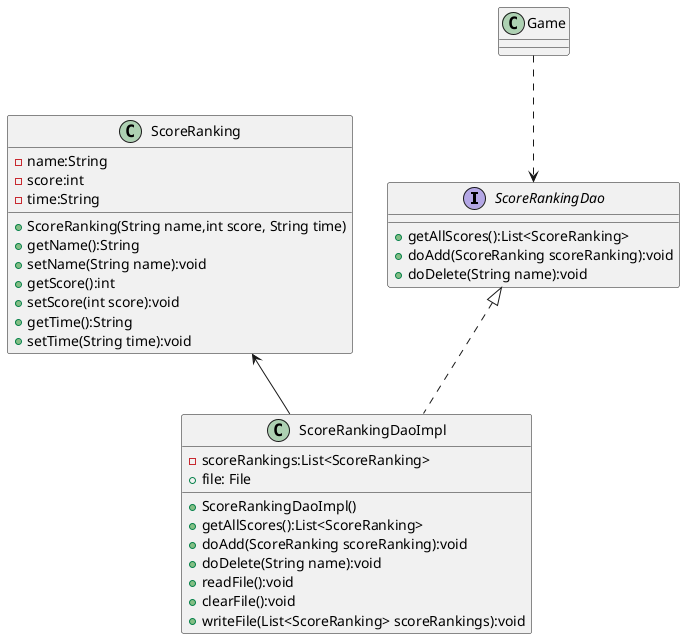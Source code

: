 @startuml
'https://plantuml.com/class-diagram

interface ScoreRankingDao
{
    + getAllScores():List<ScoreRanking>
    + doAdd(ScoreRanking scoreRanking):void
    + doDelete(String name):void
}

class ScoreRankingDaoImpl
{
    - scoreRankings:List<ScoreRanking>
    + file: File
    + ScoreRankingDaoImpl()
    + getAllScores():List<ScoreRanking>
    + doAdd(ScoreRanking scoreRanking):void
    + doDelete(String name):void
    + readFile():void
    + clearFile():void
    + writeFile(List<ScoreRanking> scoreRankings):void
}

class ScoreRanking
{
    - name:String
    - score:int
    - time:String
    + ScoreRanking(String name,int score, String time)
    + getName():String
    + setName(String name):void
    + getScore():int
    + setScore(int score):void
    + getTime():String
    + setTime(String time):void
}

ScoreRankingDao<|..ScoreRankingDaoImpl
ScoreRanking<--ScoreRankingDaoImpl

class Game {
}

Game..>ScoreRankingDao
@enduml